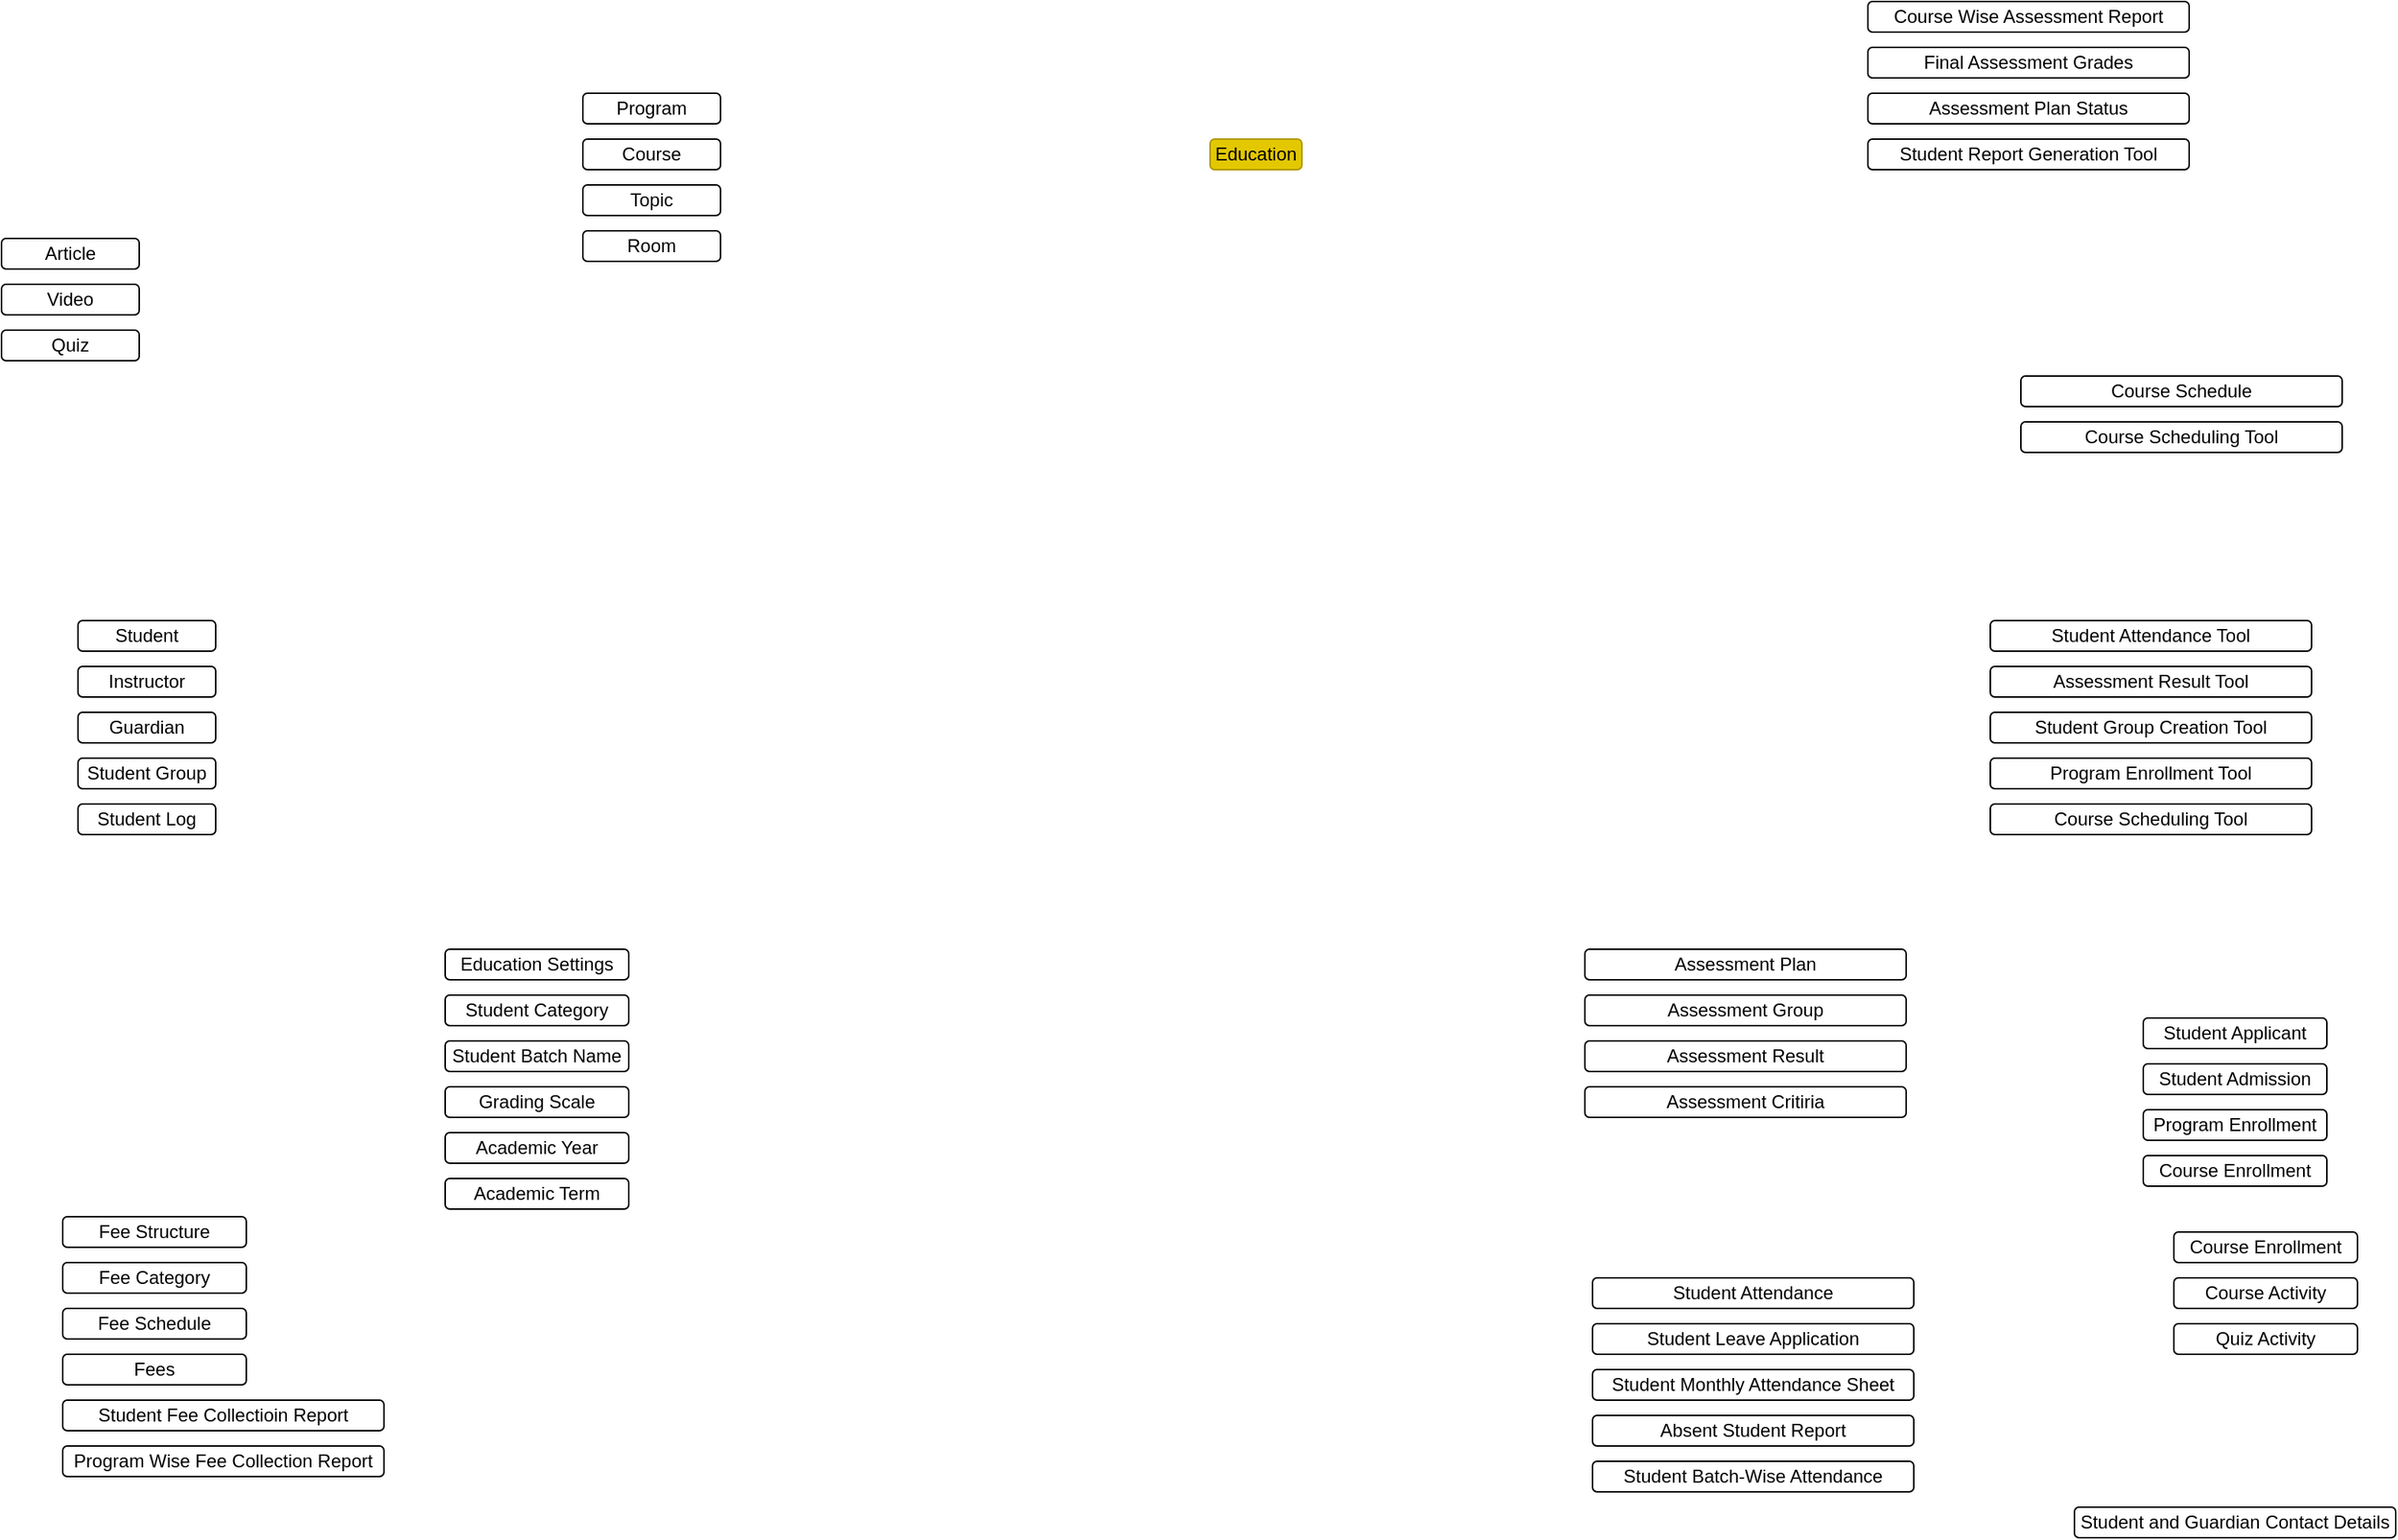<mxfile version="16.5.1" type="device"><diagram id="0MvnuFy_oXw0GquYliMD" name="Page-1"><mxGraphModel dx="2370" dy="1442" grid="1" gridSize="10" guides="1" tooltips="1" connect="1" arrows="1" fold="1" page="1" pageScale="1" pageWidth="850" pageHeight="1100" math="0" shadow="0"><root><mxCell id="0"/><mxCell id="1" parent="0"/><mxCell id="2mYsLzpKV8F7wi4jlw71-1" value="Education" style="rounded=1;whiteSpace=wrap;html=1;fillColor=#e3c800;fontColor=#000000;strokeColor=#B09500;" vertex="1" parent="1"><mxGeometry x="820" y="145" width="60" height="20" as="geometry"/></mxCell><mxCell id="2mYsLzpKV8F7wi4jlw71-8" value="Student" style="rounded=1;whiteSpace=wrap;html=1;" vertex="1" parent="1"><mxGeometry x="80" y="460" width="90" height="20" as="geometry"/></mxCell><mxCell id="2mYsLzpKV8F7wi4jlw71-9" value="Instructor" style="rounded=1;whiteSpace=wrap;html=1;" vertex="1" parent="1"><mxGeometry x="80" y="490" width="90" height="20" as="geometry"/></mxCell><mxCell id="2mYsLzpKV8F7wi4jlw71-10" value="Student Group" style="rounded=1;whiteSpace=wrap;html=1;" vertex="1" parent="1"><mxGeometry x="80" y="550" width="90" height="20" as="geometry"/></mxCell><mxCell id="2mYsLzpKV8F7wi4jlw71-11" value="Guardian" style="rounded=1;whiteSpace=wrap;html=1;" vertex="1" parent="1"><mxGeometry x="80" y="520" width="90" height="20" as="geometry"/></mxCell><mxCell id="2mYsLzpKV8F7wi4jlw71-12" value="Student Log" style="rounded=1;whiteSpace=wrap;html=1;" vertex="1" parent="1"><mxGeometry x="80" y="580" width="90" height="20" as="geometry"/></mxCell><mxCell id="2mYsLzpKV8F7wi4jlw71-13" value="Program" style="rounded=1;whiteSpace=wrap;html=1;" vertex="1" parent="1"><mxGeometry x="410" y="115" width="90" height="20" as="geometry"/></mxCell><mxCell id="2mYsLzpKV8F7wi4jlw71-14" value="Course" style="rounded=1;whiteSpace=wrap;html=1;" vertex="1" parent="1"><mxGeometry x="410" y="145" width="90" height="20" as="geometry"/></mxCell><mxCell id="2mYsLzpKV8F7wi4jlw71-15" value="Room" style="rounded=1;whiteSpace=wrap;html=1;" vertex="1" parent="1"><mxGeometry x="410" y="205" width="90" height="20" as="geometry"/></mxCell><mxCell id="2mYsLzpKV8F7wi4jlw71-16" value="Topic" style="rounded=1;whiteSpace=wrap;html=1;" vertex="1" parent="1"><mxGeometry x="410" y="175" width="90" height="20" as="geometry"/></mxCell><mxCell id="2mYsLzpKV8F7wi4jlw71-18" value="Article" style="rounded=1;whiteSpace=wrap;html=1;" vertex="1" parent="1"><mxGeometry x="30" y="210" width="90" height="20" as="geometry"/></mxCell><mxCell id="2mYsLzpKV8F7wi4jlw71-19" value="Video" style="rounded=1;whiteSpace=wrap;html=1;" vertex="1" parent="1"><mxGeometry x="30" y="240" width="90" height="20" as="geometry"/></mxCell><mxCell id="2mYsLzpKV8F7wi4jlw71-21" value="Quiz" style="rounded=1;whiteSpace=wrap;html=1;" vertex="1" parent="1"><mxGeometry x="30" y="270" width="90" height="20" as="geometry"/></mxCell><mxCell id="2mYsLzpKV8F7wi4jlw71-23" value="Education Settings" style="rounded=1;whiteSpace=wrap;html=1;" vertex="1" parent="1"><mxGeometry x="320" y="675" width="120" height="20" as="geometry"/></mxCell><mxCell id="2mYsLzpKV8F7wi4jlw71-24" value="Student Category" style="rounded=1;whiteSpace=wrap;html=1;" vertex="1" parent="1"><mxGeometry x="320" y="705" width="120" height="20" as="geometry"/></mxCell><mxCell id="2mYsLzpKV8F7wi4jlw71-28" value="Student Batch Name" style="rounded=1;whiteSpace=wrap;html=1;" vertex="1" parent="1"><mxGeometry x="320" y="735" width="120" height="20" as="geometry"/></mxCell><mxCell id="2mYsLzpKV8F7wi4jlw71-29" value="Grading Scale" style="rounded=1;whiteSpace=wrap;html=1;" vertex="1" parent="1"><mxGeometry x="320" y="765" width="120" height="20" as="geometry"/></mxCell><mxCell id="2mYsLzpKV8F7wi4jlw71-30" value="Academic Year" style="rounded=1;whiteSpace=wrap;html=1;" vertex="1" parent="1"><mxGeometry x="320" y="795" width="120" height="20" as="geometry"/></mxCell><mxCell id="2mYsLzpKV8F7wi4jlw71-31" value="Academic Term" style="rounded=1;whiteSpace=wrap;html=1;" vertex="1" parent="1"><mxGeometry x="320" y="825" width="120" height="20" as="geometry"/></mxCell><mxCell id="2mYsLzpKV8F7wi4jlw71-38" value="Fee Structure" style="rounded=1;whiteSpace=wrap;html=1;" vertex="1" parent="1"><mxGeometry x="70" y="850" width="120" height="20" as="geometry"/></mxCell><mxCell id="2mYsLzpKV8F7wi4jlw71-39" value="Fee Category" style="rounded=1;whiteSpace=wrap;html=1;" vertex="1" parent="1"><mxGeometry x="70" y="880" width="120" height="20" as="geometry"/></mxCell><mxCell id="2mYsLzpKV8F7wi4jlw71-40" value="Fee Schedule" style="rounded=1;whiteSpace=wrap;html=1;" vertex="1" parent="1"><mxGeometry x="70" y="910" width="120" height="20" as="geometry"/></mxCell><mxCell id="2mYsLzpKV8F7wi4jlw71-41" value="Fees" style="rounded=1;whiteSpace=wrap;html=1;" vertex="1" parent="1"><mxGeometry x="70" y="940" width="120" height="20" as="geometry"/></mxCell><mxCell id="2mYsLzpKV8F7wi4jlw71-42" value="Student Fee Collectioin Report" style="rounded=1;whiteSpace=wrap;html=1;" vertex="1" parent="1"><mxGeometry x="70" y="970" width="210" height="20" as="geometry"/></mxCell><mxCell id="2mYsLzpKV8F7wi4jlw71-44" value="Program Wise Fee Collection Report" style="rounded=1;whiteSpace=wrap;html=1;" vertex="1" parent="1"><mxGeometry x="70" y="1000" width="210" height="20" as="geometry"/></mxCell><mxCell id="2mYsLzpKV8F7wi4jlw71-52" value="Course Enrollment" style="rounded=1;whiteSpace=wrap;html=1;" vertex="1" parent="1"><mxGeometry x="1450" y="860" width="120" height="20" as="geometry"/></mxCell><mxCell id="2mYsLzpKV8F7wi4jlw71-53" value="Course Activity" style="rounded=1;whiteSpace=wrap;html=1;" vertex="1" parent="1"><mxGeometry x="1450" y="890" width="120" height="20" as="geometry"/></mxCell><mxCell id="2mYsLzpKV8F7wi4jlw71-54" value="Quiz Activity" style="rounded=1;whiteSpace=wrap;html=1;" vertex="1" parent="1"><mxGeometry x="1450" y="920" width="120" height="20" as="geometry"/></mxCell><mxCell id="2mYsLzpKV8F7wi4jlw71-55" value="Student Attendance" style="rounded=1;whiteSpace=wrap;html=1;" vertex="1" parent="1"><mxGeometry x="1070" y="890" width="210" height="20" as="geometry"/></mxCell><mxCell id="2mYsLzpKV8F7wi4jlw71-56" value="Student Leave Application" style="rounded=1;whiteSpace=wrap;html=1;" vertex="1" parent="1"><mxGeometry x="1070" y="920" width="210" height="20" as="geometry"/></mxCell><mxCell id="2mYsLzpKV8F7wi4jlw71-57" value="Student Monthly Attendance Sheet" style="rounded=1;whiteSpace=wrap;html=1;" vertex="1" parent="1"><mxGeometry x="1070" y="950" width="210" height="20" as="geometry"/></mxCell><mxCell id="2mYsLzpKV8F7wi4jlw71-58" value="Absent Student Report" style="rounded=1;whiteSpace=wrap;html=1;" vertex="1" parent="1"><mxGeometry x="1070" y="980" width="210" height="20" as="geometry"/></mxCell><mxCell id="2mYsLzpKV8F7wi4jlw71-59" value="Student Batch-Wise Attendance" style="rounded=1;whiteSpace=wrap;html=1;" vertex="1" parent="1"><mxGeometry x="1070" y="1010" width="210" height="20" as="geometry"/></mxCell><mxCell id="2mYsLzpKV8F7wi4jlw71-61" value="Course Schedule" style="rounded=1;whiteSpace=wrap;html=1;" vertex="1" parent="1"><mxGeometry x="1350" y="300" width="210" height="20" as="geometry"/></mxCell><mxCell id="2mYsLzpKV8F7wi4jlw71-62" value="Course Scheduling Tool" style="rounded=1;whiteSpace=wrap;html=1;" vertex="1" parent="1"><mxGeometry x="1350" y="330" width="210" height="20" as="geometry"/></mxCell><mxCell id="2mYsLzpKV8F7wi4jlw71-63" value="Assessment Plan" style="rounded=1;whiteSpace=wrap;html=1;" vertex="1" parent="1"><mxGeometry x="1065" y="675" width="210" height="20" as="geometry"/></mxCell><mxCell id="2mYsLzpKV8F7wi4jlw71-64" value="Assessment Group" style="rounded=1;whiteSpace=wrap;html=1;" vertex="1" parent="1"><mxGeometry x="1065" y="705" width="210" height="20" as="geometry"/></mxCell><mxCell id="2mYsLzpKV8F7wi4jlw71-65" value="Assessment Result" style="rounded=1;whiteSpace=wrap;html=1;" vertex="1" parent="1"><mxGeometry x="1065" y="735" width="210" height="20" as="geometry"/></mxCell><mxCell id="2mYsLzpKV8F7wi4jlw71-66" value="Assessment Critiria" style="rounded=1;whiteSpace=wrap;html=1;" vertex="1" parent="1"><mxGeometry x="1065" y="765" width="210" height="20" as="geometry"/></mxCell><mxCell id="2mYsLzpKV8F7wi4jlw71-67" value="Course Wise Assessment Report" style="rounded=1;whiteSpace=wrap;html=1;" vertex="1" parent="1"><mxGeometry x="1250" y="55" width="210" height="20" as="geometry"/></mxCell><mxCell id="2mYsLzpKV8F7wi4jlw71-68" value="Final Assessment Grades" style="rounded=1;whiteSpace=wrap;html=1;" vertex="1" parent="1"><mxGeometry x="1250" y="85" width="210" height="20" as="geometry"/></mxCell><mxCell id="2mYsLzpKV8F7wi4jlw71-69" value="Assessment Plan Status" style="rounded=1;whiteSpace=wrap;html=1;" vertex="1" parent="1"><mxGeometry x="1250" y="115" width="210" height="20" as="geometry"/></mxCell><mxCell id="2mYsLzpKV8F7wi4jlw71-70" value="Student Report Generation Tool" style="rounded=1;whiteSpace=wrap;html=1;" vertex="1" parent="1"><mxGeometry x="1250" y="145" width="210" height="20" as="geometry"/></mxCell><mxCell id="2mYsLzpKV8F7wi4jlw71-71" value="Student Attendance Tool" style="rounded=1;whiteSpace=wrap;html=1;" vertex="1" parent="1"><mxGeometry x="1330" y="460" width="210" height="20" as="geometry"/></mxCell><mxCell id="2mYsLzpKV8F7wi4jlw71-72" value="Assessment Result Tool" style="rounded=1;whiteSpace=wrap;html=1;" vertex="1" parent="1"><mxGeometry x="1330" y="490" width="210" height="20" as="geometry"/></mxCell><mxCell id="2mYsLzpKV8F7wi4jlw71-73" value="Student Group Creation Tool" style="rounded=1;whiteSpace=wrap;html=1;" vertex="1" parent="1"><mxGeometry x="1330" y="520" width="210" height="20" as="geometry"/></mxCell><mxCell id="2mYsLzpKV8F7wi4jlw71-74" value="Program Enrollment Tool" style="rounded=1;whiteSpace=wrap;html=1;" vertex="1" parent="1"><mxGeometry x="1330" y="550" width="210" height="20" as="geometry"/></mxCell><mxCell id="2mYsLzpKV8F7wi4jlw71-75" value="Course Scheduling Tool" style="rounded=1;whiteSpace=wrap;html=1;" vertex="1" parent="1"><mxGeometry x="1330" y="580" width="210" height="20" as="geometry"/></mxCell><mxCell id="2mYsLzpKV8F7wi4jlw71-76" value="Student and Guardian Contact Details" style="rounded=1;whiteSpace=wrap;html=1;" vertex="1" parent="1"><mxGeometry x="1385" y="1040" width="210" height="20" as="geometry"/></mxCell><mxCell id="2mYsLzpKV8F7wi4jlw71-77" value="Student Applicant" style="rounded=1;whiteSpace=wrap;html=1;" vertex="1" parent="1"><mxGeometry x="1430" y="720" width="120" height="20" as="geometry"/></mxCell><mxCell id="2mYsLzpKV8F7wi4jlw71-78" value="Student Admission" style="rounded=1;whiteSpace=wrap;html=1;" vertex="1" parent="1"><mxGeometry x="1430" y="750" width="120" height="20" as="geometry"/></mxCell><mxCell id="2mYsLzpKV8F7wi4jlw71-79" value="Program Enrollment" style="rounded=1;whiteSpace=wrap;html=1;" vertex="1" parent="1"><mxGeometry x="1430" y="780" width="120" height="20" as="geometry"/></mxCell><mxCell id="2mYsLzpKV8F7wi4jlw71-80" value="Course Enrollment" style="rounded=1;whiteSpace=wrap;html=1;" vertex="1" parent="1"><mxGeometry x="1430" y="810" width="120" height="20" as="geometry"/></mxCell></root></mxGraphModel></diagram></mxfile>